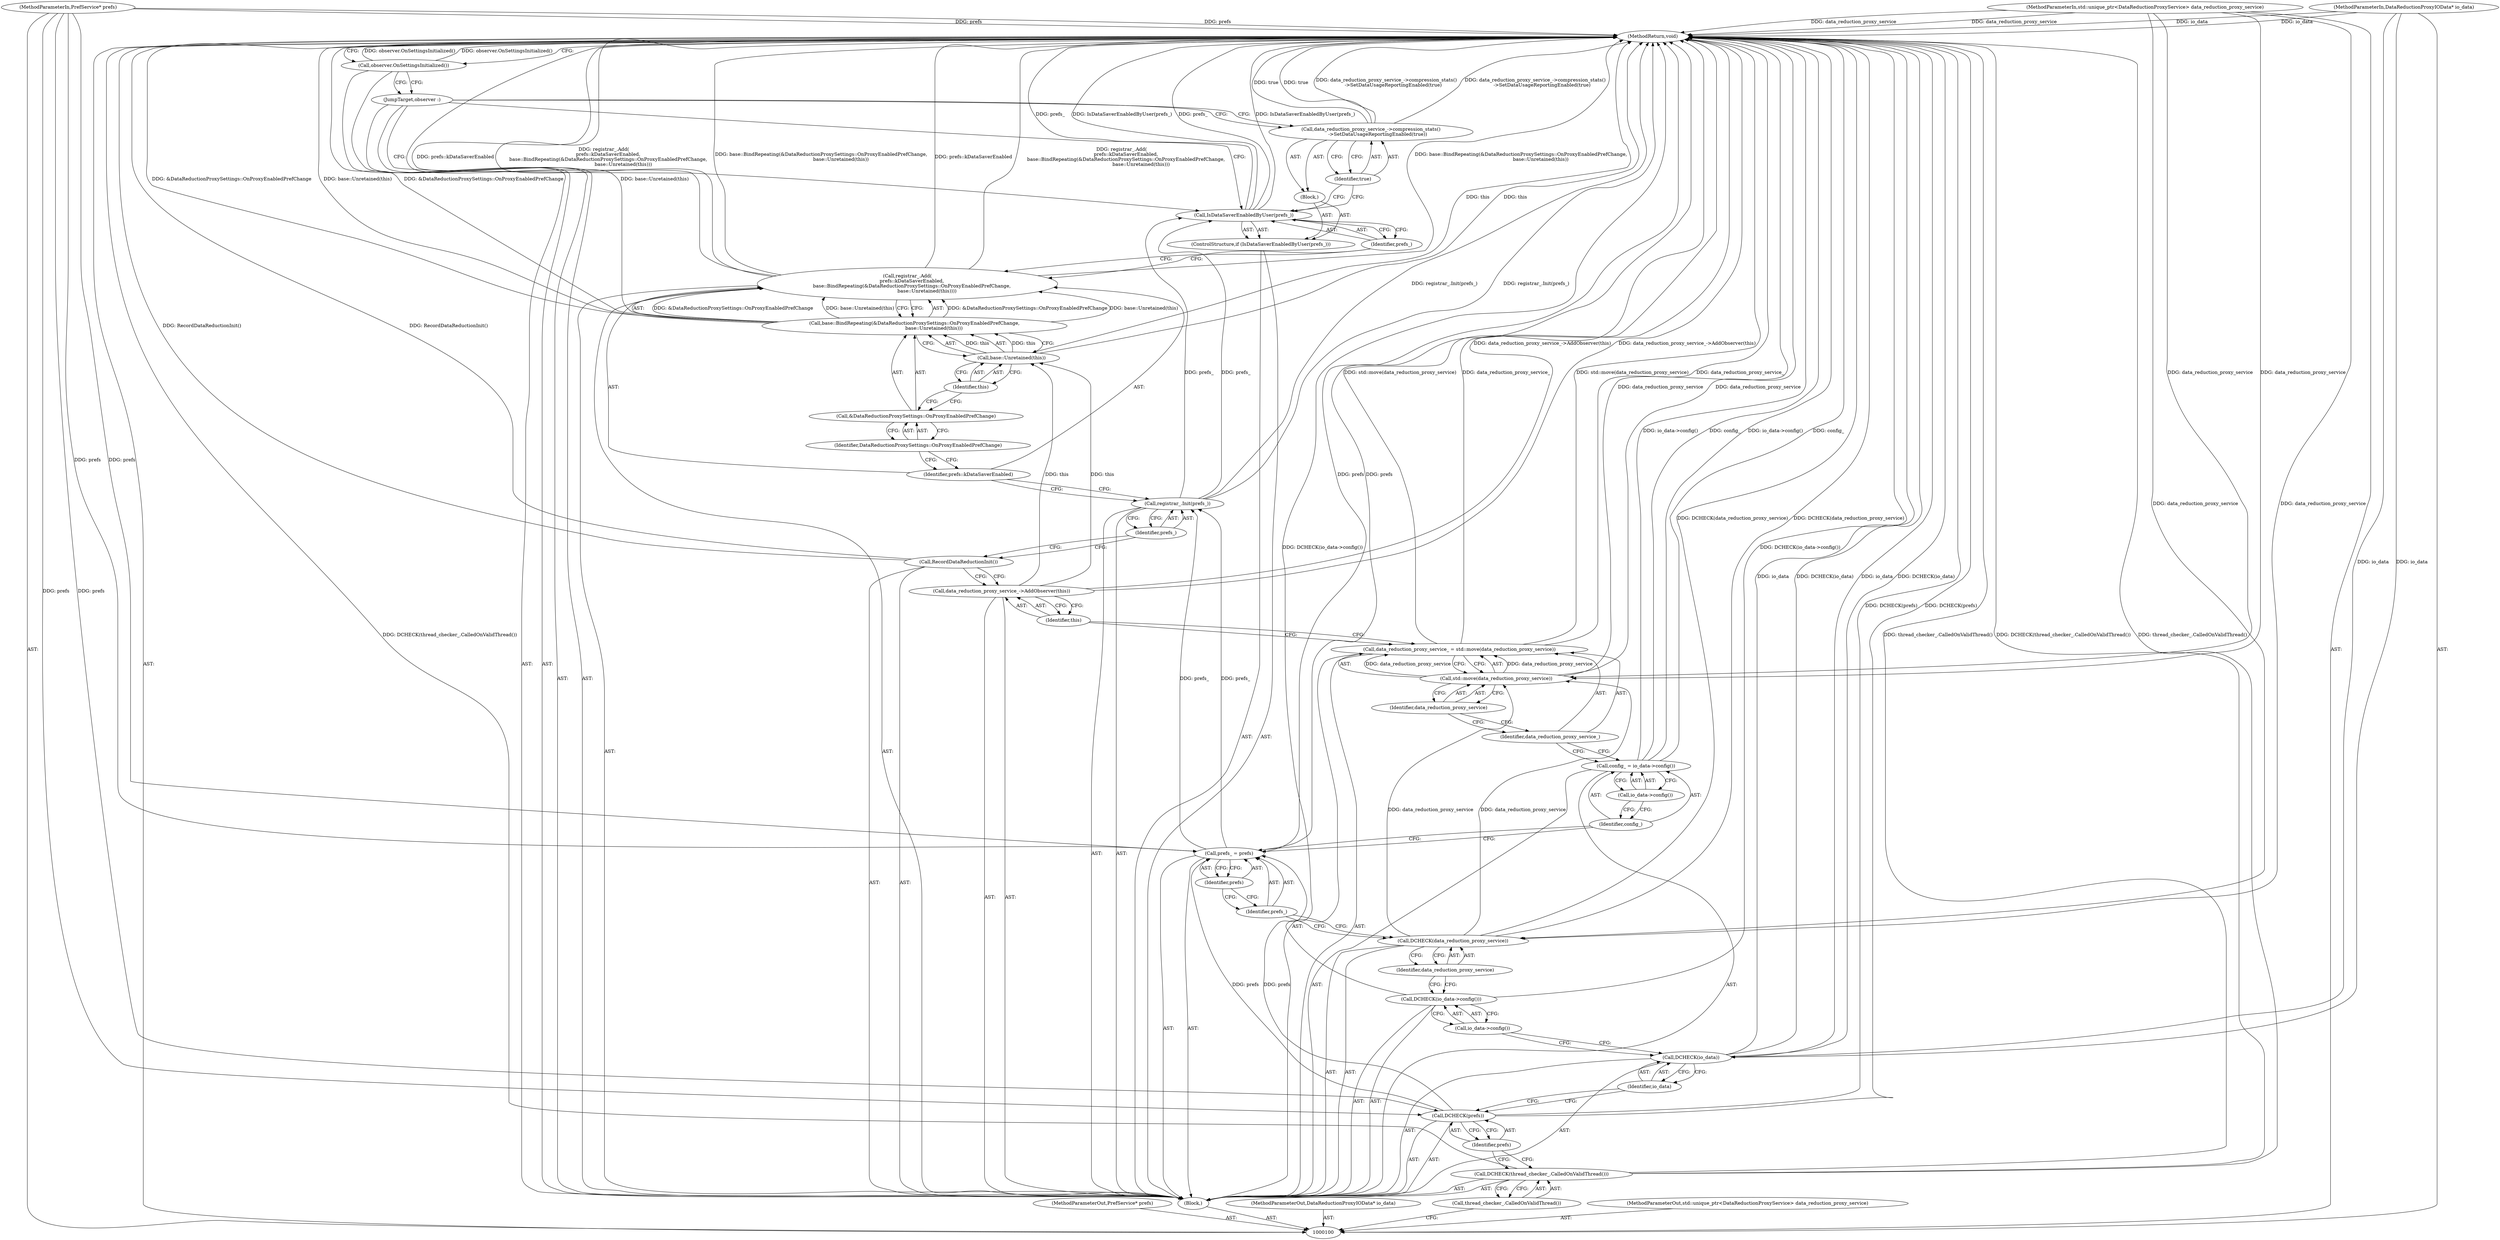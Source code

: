 digraph "0_Chrome_c995d4fe5e96f4d6d4a88b7867279b08e72d2579_4" {
"1000145" [label="(MethodReturn,void)"];
"1000117" [label="(Identifier,prefs)"];
"1000115" [label="(Call,prefs_ = prefs)"];
"1000116" [label="(Identifier,prefs_)"];
"1000120" [label="(Call,io_data->config())"];
"1000118" [label="(Call,config_ = io_data->config())"];
"1000119" [label="(Identifier,config_)"];
"1000121" [label="(Call,data_reduction_proxy_service_ = std::move(data_reduction_proxy_service))"];
"1000122" [label="(Identifier,data_reduction_proxy_service_)"];
"1000123" [label="(Call,std::move(data_reduction_proxy_service))"];
"1000124" [label="(Identifier,data_reduction_proxy_service)"];
"1000125" [label="(Call,data_reduction_proxy_service_->AddObserver(this))"];
"1000126" [label="(Identifier,this)"];
"1000127" [label="(Call,RecordDataReductionInit())"];
"1000129" [label="(Identifier,prefs_)"];
"1000128" [label="(Call,registrar_.Init(prefs_))"];
"1000130" [label="(Call,registrar_.Add(\n      prefs::kDataSaverEnabled,\n      base::BindRepeating(&DataReductionProxySettings::OnProxyEnabledPrefChange,\n                          base::Unretained(this))))"];
"1000131" [label="(Identifier,prefs::kDataSaverEnabled)"];
"1000133" [label="(Call,&DataReductionProxySettings::OnProxyEnabledPrefChange)"];
"1000134" [label="(Identifier,DataReductionProxySettings::OnProxyEnabledPrefChange)"];
"1000132" [label="(Call,base::BindRepeating(&DataReductionProxySettings::OnProxyEnabledPrefChange,\n                          base::Unretained(this)))"];
"1000101" [label="(MethodParameterIn,PrefService* prefs)"];
"1000211" [label="(MethodParameterOut,PrefService* prefs)"];
"1000135" [label="(Call,base::Unretained(this))"];
"1000136" [label="(Identifier,this)"];
"1000137" [label="(ControlStructure,if (IsDataSaverEnabledByUser(prefs_)))"];
"1000139" [label="(Identifier,prefs_)"];
"1000140" [label="(Block,)"];
"1000138" [label="(Call,IsDataSaverEnabledByUser(prefs_))"];
"1000141" [label="(Call,data_reduction_proxy_service_->compression_stats()\n         ->SetDataUsageReportingEnabled(true))"];
"1000142" [label="(Identifier,true)"];
"1000143" [label="(JumpTarget,observer :)"];
"1000102" [label="(MethodParameterIn,DataReductionProxyIOData* io_data)"];
"1000212" [label="(MethodParameterOut,DataReductionProxyIOData* io_data)"];
"1000144" [label="(Call,observer.OnSettingsInitialized())"];
"1000103" [label="(MethodParameterIn,std::unique_ptr<DataReductionProxyService> data_reduction_proxy_service)"];
"1000213" [label="(MethodParameterOut,std::unique_ptr<DataReductionProxyService> data_reduction_proxy_service)"];
"1000104" [label="(Block,)"];
"1000105" [label="(Call,DCHECK(thread_checker_.CalledOnValidThread()))"];
"1000106" [label="(Call,thread_checker_.CalledOnValidThread())"];
"1000107" [label="(Call,DCHECK(prefs))"];
"1000108" [label="(Identifier,prefs)"];
"1000109" [label="(Call,DCHECK(io_data))"];
"1000110" [label="(Identifier,io_data)"];
"1000111" [label="(Call,DCHECK(io_data->config()))"];
"1000112" [label="(Call,io_data->config())"];
"1000113" [label="(Call,DCHECK(data_reduction_proxy_service))"];
"1000114" [label="(Identifier,data_reduction_proxy_service)"];
"1000145" -> "1000100"  [label="AST: "];
"1000145" -> "1000144"  [label="CFG: "];
"1000115" -> "1000145"  [label="DDG: prefs"];
"1000130" -> "1000145"  [label="DDG: registrar_.Add(\n      prefs::kDataSaverEnabled,\n      base::BindRepeating(&DataReductionProxySettings::OnProxyEnabledPrefChange,\n                          base::Unretained(this)))"];
"1000130" -> "1000145"  [label="DDG: base::BindRepeating(&DataReductionProxySettings::OnProxyEnabledPrefChange,\n                          base::Unretained(this))"];
"1000130" -> "1000145"  [label="DDG: prefs::kDataSaverEnabled"];
"1000141" -> "1000145"  [label="DDG: true"];
"1000141" -> "1000145"  [label="DDG: data_reduction_proxy_service_->compression_stats()\n         ->SetDataUsageReportingEnabled(true)"];
"1000125" -> "1000145"  [label="DDG: data_reduction_proxy_service_->AddObserver(this)"];
"1000107" -> "1000145"  [label="DDG: DCHECK(prefs)"];
"1000105" -> "1000145"  [label="DDG: DCHECK(thread_checker_.CalledOnValidThread())"];
"1000105" -> "1000145"  [label="DDG: thread_checker_.CalledOnValidThread()"];
"1000127" -> "1000145"  [label="DDG: RecordDataReductionInit()"];
"1000118" -> "1000145"  [label="DDG: config_"];
"1000118" -> "1000145"  [label="DDG: io_data->config()"];
"1000111" -> "1000145"  [label="DDG: DCHECK(io_data->config())"];
"1000121" -> "1000145"  [label="DDG: std::move(data_reduction_proxy_service)"];
"1000121" -> "1000145"  [label="DDG: data_reduction_proxy_service_"];
"1000138" -> "1000145"  [label="DDG: prefs_"];
"1000138" -> "1000145"  [label="DDG: IsDataSaverEnabledByUser(prefs_)"];
"1000103" -> "1000145"  [label="DDG: data_reduction_proxy_service"];
"1000144" -> "1000145"  [label="DDG: observer.OnSettingsInitialized()"];
"1000132" -> "1000145"  [label="DDG: &DataReductionProxySettings::OnProxyEnabledPrefChange"];
"1000132" -> "1000145"  [label="DDG: base::Unretained(this)"];
"1000102" -> "1000145"  [label="DDG: io_data"];
"1000113" -> "1000145"  [label="DDG: DCHECK(data_reduction_proxy_service)"];
"1000101" -> "1000145"  [label="DDG: prefs"];
"1000109" -> "1000145"  [label="DDG: io_data"];
"1000109" -> "1000145"  [label="DDG: DCHECK(io_data)"];
"1000135" -> "1000145"  [label="DDG: this"];
"1000128" -> "1000145"  [label="DDG: registrar_.Init(prefs_)"];
"1000123" -> "1000145"  [label="DDG: data_reduction_proxy_service"];
"1000117" -> "1000115"  [label="AST: "];
"1000117" -> "1000116"  [label="CFG: "];
"1000115" -> "1000117"  [label="CFG: "];
"1000115" -> "1000104"  [label="AST: "];
"1000115" -> "1000117"  [label="CFG: "];
"1000116" -> "1000115"  [label="AST: "];
"1000117" -> "1000115"  [label="AST: "];
"1000119" -> "1000115"  [label="CFG: "];
"1000115" -> "1000145"  [label="DDG: prefs"];
"1000107" -> "1000115"  [label="DDG: prefs"];
"1000101" -> "1000115"  [label="DDG: prefs"];
"1000115" -> "1000128"  [label="DDG: prefs_"];
"1000116" -> "1000115"  [label="AST: "];
"1000116" -> "1000113"  [label="CFG: "];
"1000117" -> "1000116"  [label="CFG: "];
"1000120" -> "1000118"  [label="AST: "];
"1000120" -> "1000119"  [label="CFG: "];
"1000118" -> "1000120"  [label="CFG: "];
"1000118" -> "1000104"  [label="AST: "];
"1000118" -> "1000120"  [label="CFG: "];
"1000119" -> "1000118"  [label="AST: "];
"1000120" -> "1000118"  [label="AST: "];
"1000122" -> "1000118"  [label="CFG: "];
"1000118" -> "1000145"  [label="DDG: config_"];
"1000118" -> "1000145"  [label="DDG: io_data->config()"];
"1000119" -> "1000118"  [label="AST: "];
"1000119" -> "1000115"  [label="CFG: "];
"1000120" -> "1000119"  [label="CFG: "];
"1000121" -> "1000104"  [label="AST: "];
"1000121" -> "1000123"  [label="CFG: "];
"1000122" -> "1000121"  [label="AST: "];
"1000123" -> "1000121"  [label="AST: "];
"1000126" -> "1000121"  [label="CFG: "];
"1000121" -> "1000145"  [label="DDG: std::move(data_reduction_proxy_service)"];
"1000121" -> "1000145"  [label="DDG: data_reduction_proxy_service_"];
"1000123" -> "1000121"  [label="DDG: data_reduction_proxy_service"];
"1000122" -> "1000121"  [label="AST: "];
"1000122" -> "1000118"  [label="CFG: "];
"1000124" -> "1000122"  [label="CFG: "];
"1000123" -> "1000121"  [label="AST: "];
"1000123" -> "1000124"  [label="CFG: "];
"1000124" -> "1000123"  [label="AST: "];
"1000121" -> "1000123"  [label="CFG: "];
"1000123" -> "1000145"  [label="DDG: data_reduction_proxy_service"];
"1000123" -> "1000121"  [label="DDG: data_reduction_proxy_service"];
"1000113" -> "1000123"  [label="DDG: data_reduction_proxy_service"];
"1000103" -> "1000123"  [label="DDG: data_reduction_proxy_service"];
"1000124" -> "1000123"  [label="AST: "];
"1000124" -> "1000122"  [label="CFG: "];
"1000123" -> "1000124"  [label="CFG: "];
"1000125" -> "1000104"  [label="AST: "];
"1000125" -> "1000126"  [label="CFG: "];
"1000126" -> "1000125"  [label="AST: "];
"1000127" -> "1000125"  [label="CFG: "];
"1000125" -> "1000145"  [label="DDG: data_reduction_proxy_service_->AddObserver(this)"];
"1000125" -> "1000135"  [label="DDG: this"];
"1000126" -> "1000125"  [label="AST: "];
"1000126" -> "1000121"  [label="CFG: "];
"1000125" -> "1000126"  [label="CFG: "];
"1000127" -> "1000104"  [label="AST: "];
"1000127" -> "1000125"  [label="CFG: "];
"1000129" -> "1000127"  [label="CFG: "];
"1000127" -> "1000145"  [label="DDG: RecordDataReductionInit()"];
"1000129" -> "1000128"  [label="AST: "];
"1000129" -> "1000127"  [label="CFG: "];
"1000128" -> "1000129"  [label="CFG: "];
"1000128" -> "1000104"  [label="AST: "];
"1000128" -> "1000129"  [label="CFG: "];
"1000129" -> "1000128"  [label="AST: "];
"1000131" -> "1000128"  [label="CFG: "];
"1000128" -> "1000145"  [label="DDG: registrar_.Init(prefs_)"];
"1000115" -> "1000128"  [label="DDG: prefs_"];
"1000128" -> "1000138"  [label="DDG: prefs_"];
"1000130" -> "1000104"  [label="AST: "];
"1000130" -> "1000132"  [label="CFG: "];
"1000131" -> "1000130"  [label="AST: "];
"1000132" -> "1000130"  [label="AST: "];
"1000139" -> "1000130"  [label="CFG: "];
"1000130" -> "1000145"  [label="DDG: registrar_.Add(\n      prefs::kDataSaverEnabled,\n      base::BindRepeating(&DataReductionProxySettings::OnProxyEnabledPrefChange,\n                          base::Unretained(this)))"];
"1000130" -> "1000145"  [label="DDG: base::BindRepeating(&DataReductionProxySettings::OnProxyEnabledPrefChange,\n                          base::Unretained(this))"];
"1000130" -> "1000145"  [label="DDG: prefs::kDataSaverEnabled"];
"1000132" -> "1000130"  [label="DDG: &DataReductionProxySettings::OnProxyEnabledPrefChange"];
"1000132" -> "1000130"  [label="DDG: base::Unretained(this)"];
"1000131" -> "1000130"  [label="AST: "];
"1000131" -> "1000128"  [label="CFG: "];
"1000134" -> "1000131"  [label="CFG: "];
"1000133" -> "1000132"  [label="AST: "];
"1000133" -> "1000134"  [label="CFG: "];
"1000134" -> "1000133"  [label="AST: "];
"1000136" -> "1000133"  [label="CFG: "];
"1000134" -> "1000133"  [label="AST: "];
"1000134" -> "1000131"  [label="CFG: "];
"1000133" -> "1000134"  [label="CFG: "];
"1000132" -> "1000130"  [label="AST: "];
"1000132" -> "1000135"  [label="CFG: "];
"1000133" -> "1000132"  [label="AST: "];
"1000135" -> "1000132"  [label="AST: "];
"1000130" -> "1000132"  [label="CFG: "];
"1000132" -> "1000145"  [label="DDG: &DataReductionProxySettings::OnProxyEnabledPrefChange"];
"1000132" -> "1000145"  [label="DDG: base::Unretained(this)"];
"1000132" -> "1000130"  [label="DDG: &DataReductionProxySettings::OnProxyEnabledPrefChange"];
"1000132" -> "1000130"  [label="DDG: base::Unretained(this)"];
"1000135" -> "1000132"  [label="DDG: this"];
"1000101" -> "1000100"  [label="AST: "];
"1000101" -> "1000145"  [label="DDG: prefs"];
"1000101" -> "1000107"  [label="DDG: prefs"];
"1000101" -> "1000115"  [label="DDG: prefs"];
"1000211" -> "1000100"  [label="AST: "];
"1000135" -> "1000132"  [label="AST: "];
"1000135" -> "1000136"  [label="CFG: "];
"1000136" -> "1000135"  [label="AST: "];
"1000132" -> "1000135"  [label="CFG: "];
"1000135" -> "1000145"  [label="DDG: this"];
"1000135" -> "1000132"  [label="DDG: this"];
"1000125" -> "1000135"  [label="DDG: this"];
"1000136" -> "1000135"  [label="AST: "];
"1000136" -> "1000133"  [label="CFG: "];
"1000135" -> "1000136"  [label="CFG: "];
"1000137" -> "1000104"  [label="AST: "];
"1000138" -> "1000137"  [label="AST: "];
"1000140" -> "1000137"  [label="AST: "];
"1000139" -> "1000138"  [label="AST: "];
"1000139" -> "1000130"  [label="CFG: "];
"1000138" -> "1000139"  [label="CFG: "];
"1000140" -> "1000137"  [label="AST: "];
"1000141" -> "1000140"  [label="AST: "];
"1000138" -> "1000137"  [label="AST: "];
"1000138" -> "1000139"  [label="CFG: "];
"1000139" -> "1000138"  [label="AST: "];
"1000142" -> "1000138"  [label="CFG: "];
"1000143" -> "1000138"  [label="CFG: "];
"1000138" -> "1000145"  [label="DDG: prefs_"];
"1000138" -> "1000145"  [label="DDG: IsDataSaverEnabledByUser(prefs_)"];
"1000128" -> "1000138"  [label="DDG: prefs_"];
"1000141" -> "1000140"  [label="AST: "];
"1000141" -> "1000142"  [label="CFG: "];
"1000142" -> "1000141"  [label="AST: "];
"1000143" -> "1000141"  [label="CFG: "];
"1000141" -> "1000145"  [label="DDG: true"];
"1000141" -> "1000145"  [label="DDG: data_reduction_proxy_service_->compression_stats()\n         ->SetDataUsageReportingEnabled(true)"];
"1000142" -> "1000141"  [label="AST: "];
"1000142" -> "1000138"  [label="CFG: "];
"1000141" -> "1000142"  [label="CFG: "];
"1000143" -> "1000104"  [label="AST: "];
"1000143" -> "1000141"  [label="CFG: "];
"1000143" -> "1000138"  [label="CFG: "];
"1000144" -> "1000143"  [label="CFG: "];
"1000102" -> "1000100"  [label="AST: "];
"1000102" -> "1000145"  [label="DDG: io_data"];
"1000102" -> "1000109"  [label="DDG: io_data"];
"1000212" -> "1000100"  [label="AST: "];
"1000144" -> "1000104"  [label="AST: "];
"1000144" -> "1000143"  [label="CFG: "];
"1000145" -> "1000144"  [label="CFG: "];
"1000144" -> "1000145"  [label="DDG: observer.OnSettingsInitialized()"];
"1000103" -> "1000100"  [label="AST: "];
"1000103" -> "1000145"  [label="DDG: data_reduction_proxy_service"];
"1000103" -> "1000113"  [label="DDG: data_reduction_proxy_service"];
"1000103" -> "1000123"  [label="DDG: data_reduction_proxy_service"];
"1000213" -> "1000100"  [label="AST: "];
"1000104" -> "1000100"  [label="AST: "];
"1000105" -> "1000104"  [label="AST: "];
"1000107" -> "1000104"  [label="AST: "];
"1000109" -> "1000104"  [label="AST: "];
"1000111" -> "1000104"  [label="AST: "];
"1000113" -> "1000104"  [label="AST: "];
"1000115" -> "1000104"  [label="AST: "];
"1000118" -> "1000104"  [label="AST: "];
"1000121" -> "1000104"  [label="AST: "];
"1000125" -> "1000104"  [label="AST: "];
"1000127" -> "1000104"  [label="AST: "];
"1000128" -> "1000104"  [label="AST: "];
"1000130" -> "1000104"  [label="AST: "];
"1000137" -> "1000104"  [label="AST: "];
"1000143" -> "1000104"  [label="AST: "];
"1000144" -> "1000104"  [label="AST: "];
"1000105" -> "1000104"  [label="AST: "];
"1000105" -> "1000106"  [label="CFG: "];
"1000106" -> "1000105"  [label="AST: "];
"1000108" -> "1000105"  [label="CFG: "];
"1000105" -> "1000145"  [label="DDG: DCHECK(thread_checker_.CalledOnValidThread())"];
"1000105" -> "1000145"  [label="DDG: thread_checker_.CalledOnValidThread()"];
"1000106" -> "1000105"  [label="AST: "];
"1000106" -> "1000100"  [label="CFG: "];
"1000105" -> "1000106"  [label="CFG: "];
"1000107" -> "1000104"  [label="AST: "];
"1000107" -> "1000108"  [label="CFG: "];
"1000108" -> "1000107"  [label="AST: "];
"1000110" -> "1000107"  [label="CFG: "];
"1000107" -> "1000145"  [label="DDG: DCHECK(prefs)"];
"1000101" -> "1000107"  [label="DDG: prefs"];
"1000107" -> "1000115"  [label="DDG: prefs"];
"1000108" -> "1000107"  [label="AST: "];
"1000108" -> "1000105"  [label="CFG: "];
"1000107" -> "1000108"  [label="CFG: "];
"1000109" -> "1000104"  [label="AST: "];
"1000109" -> "1000110"  [label="CFG: "];
"1000110" -> "1000109"  [label="AST: "];
"1000112" -> "1000109"  [label="CFG: "];
"1000109" -> "1000145"  [label="DDG: io_data"];
"1000109" -> "1000145"  [label="DDG: DCHECK(io_data)"];
"1000102" -> "1000109"  [label="DDG: io_data"];
"1000110" -> "1000109"  [label="AST: "];
"1000110" -> "1000107"  [label="CFG: "];
"1000109" -> "1000110"  [label="CFG: "];
"1000111" -> "1000104"  [label="AST: "];
"1000111" -> "1000112"  [label="CFG: "];
"1000112" -> "1000111"  [label="AST: "];
"1000114" -> "1000111"  [label="CFG: "];
"1000111" -> "1000145"  [label="DDG: DCHECK(io_data->config())"];
"1000112" -> "1000111"  [label="AST: "];
"1000112" -> "1000109"  [label="CFG: "];
"1000111" -> "1000112"  [label="CFG: "];
"1000113" -> "1000104"  [label="AST: "];
"1000113" -> "1000114"  [label="CFG: "];
"1000114" -> "1000113"  [label="AST: "];
"1000116" -> "1000113"  [label="CFG: "];
"1000113" -> "1000145"  [label="DDG: DCHECK(data_reduction_proxy_service)"];
"1000103" -> "1000113"  [label="DDG: data_reduction_proxy_service"];
"1000113" -> "1000123"  [label="DDG: data_reduction_proxy_service"];
"1000114" -> "1000113"  [label="AST: "];
"1000114" -> "1000111"  [label="CFG: "];
"1000113" -> "1000114"  [label="CFG: "];
}

